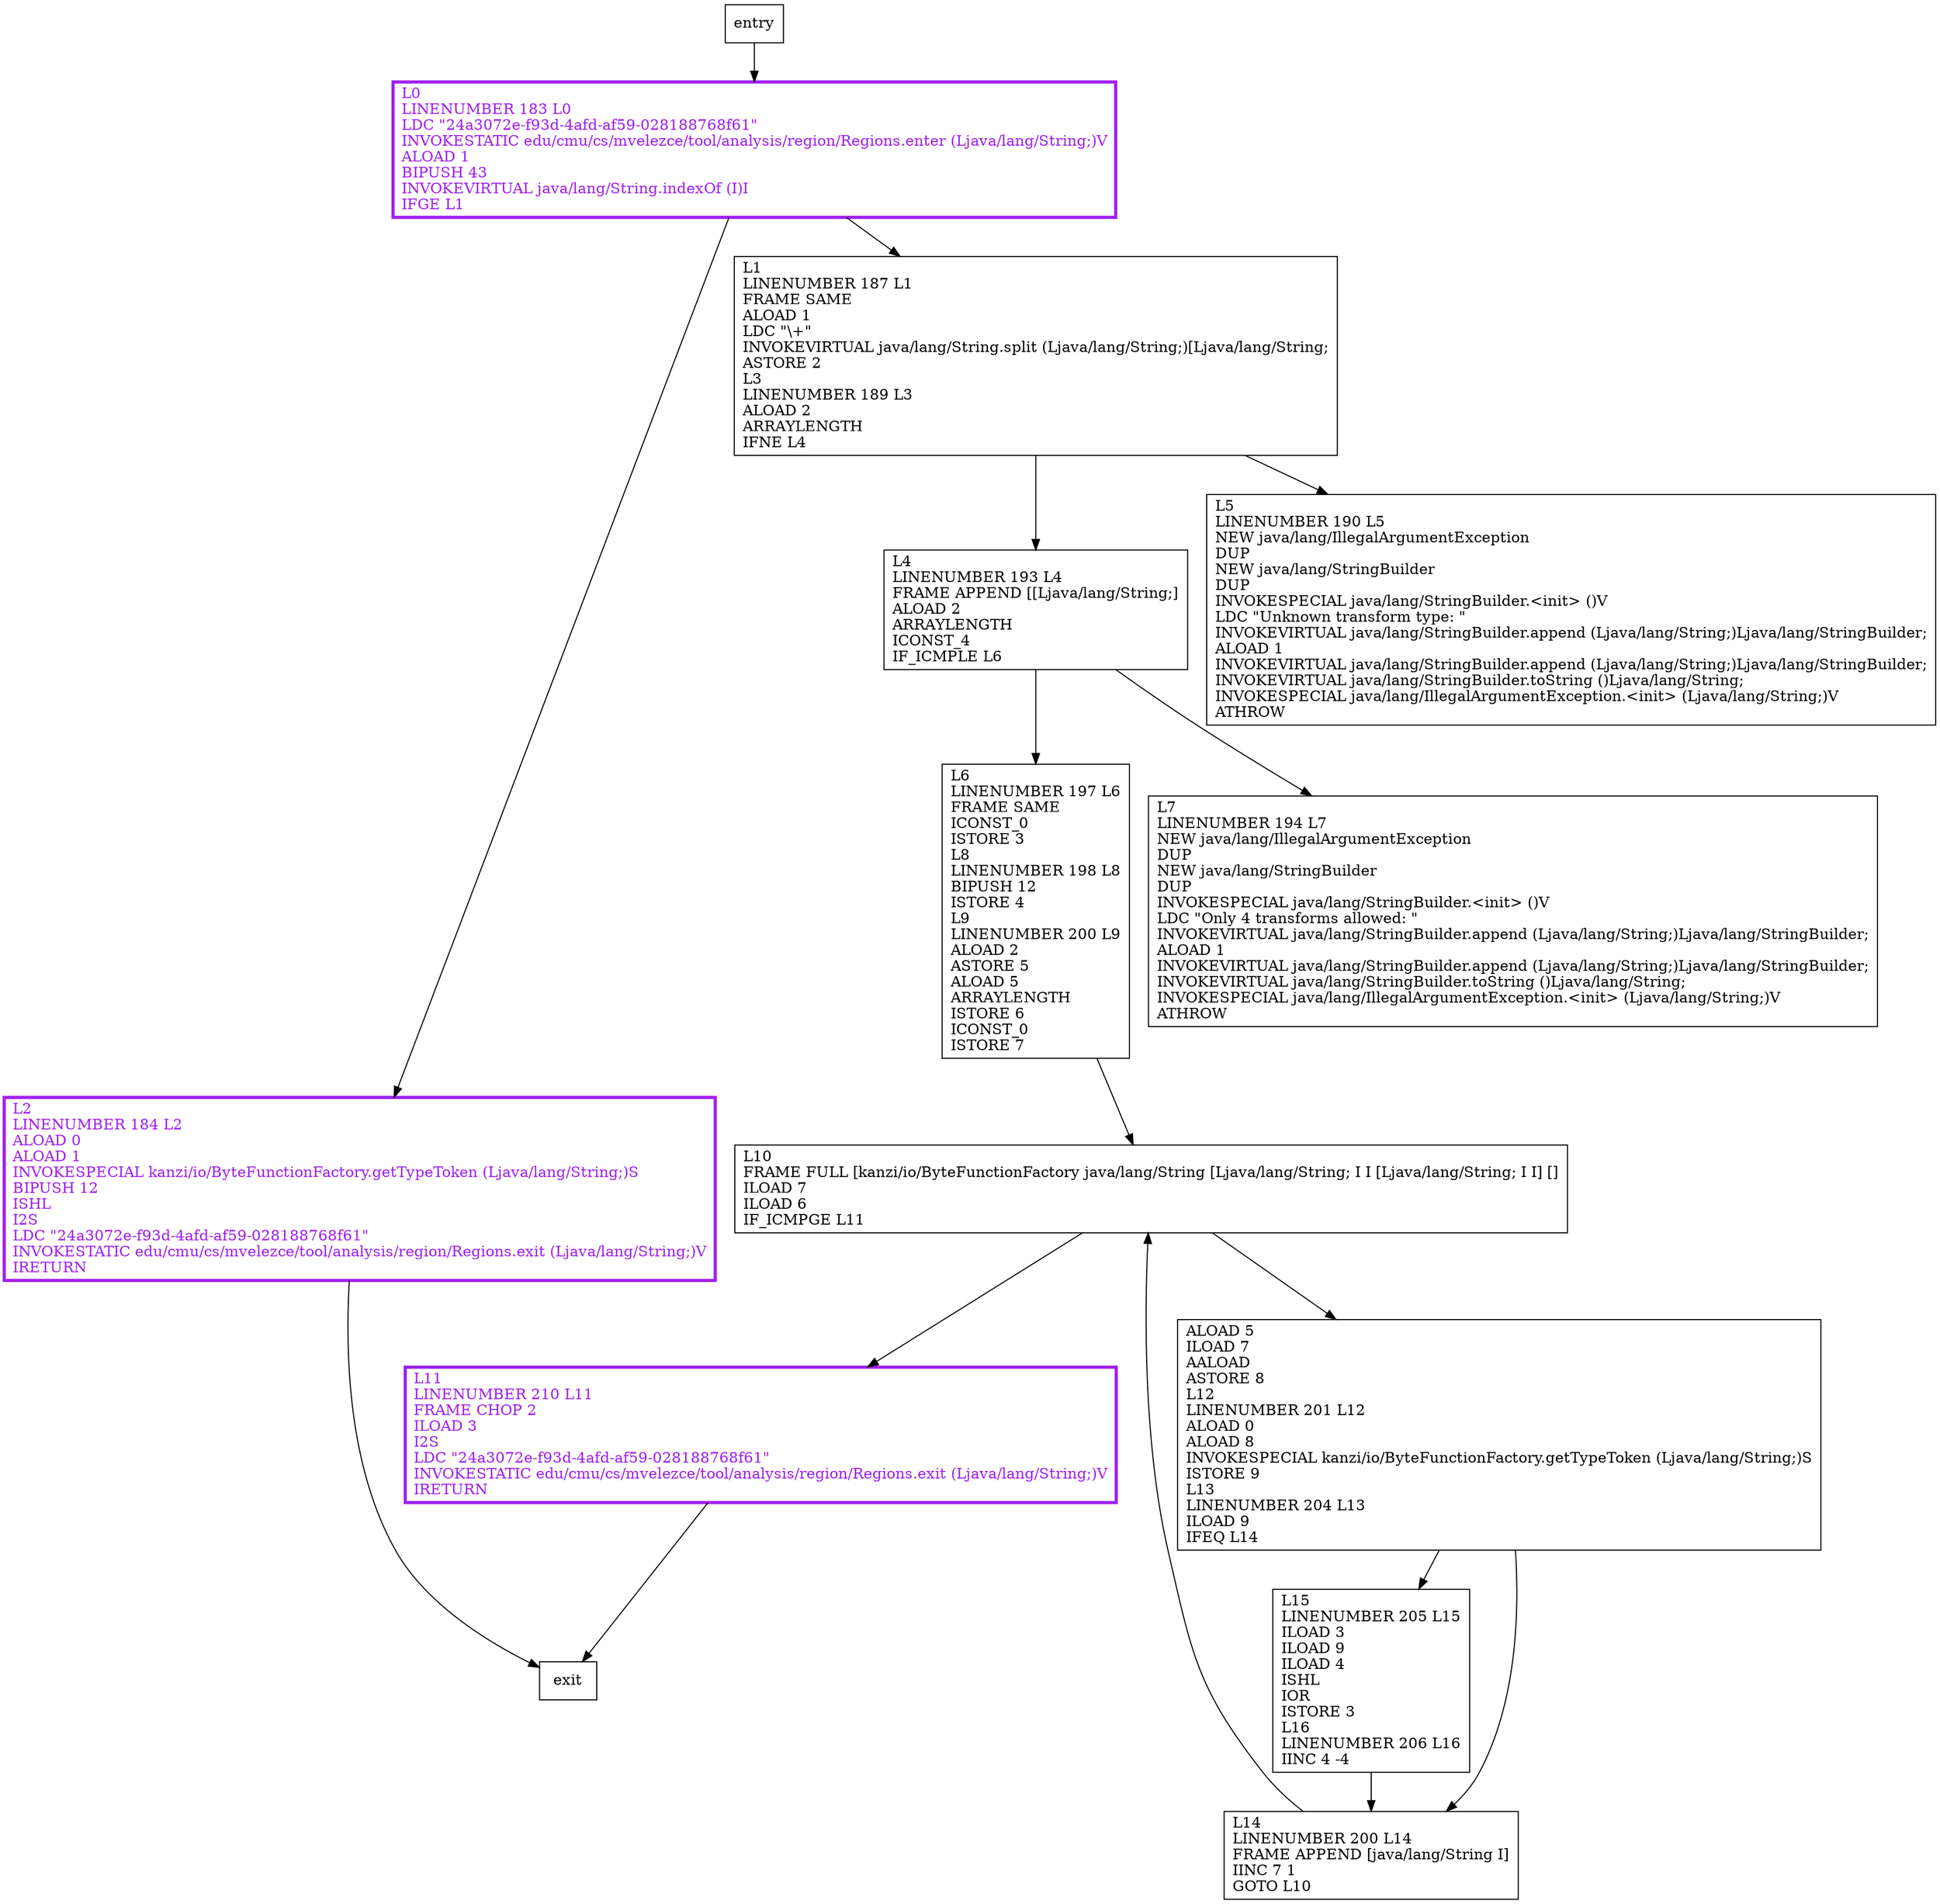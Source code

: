 digraph getType {
node [shape=record];
1392358574 [label="L11\lLINENUMBER 210 L11\lFRAME CHOP 2\lILOAD 3\lI2S\lLDC \"24a3072e-f93d-4afd-af59-028188768f61\"\lINVOKESTATIC edu/cmu/cs/mvelezce/tool/analysis/region/Regions.exit (Ljava/lang/String;)V\lIRETURN\l"];
48670997 [label="L6\lLINENUMBER 197 L6\lFRAME SAME\lICONST_0\lISTORE 3\lL8\lLINENUMBER 198 L8\lBIPUSH 12\lISTORE 4\lL9\lLINENUMBER 200 L9\lALOAD 2\lASTORE 5\lALOAD 5\lARRAYLENGTH\lISTORE 6\lICONST_0\lISTORE 7\l"];
1641001011 [label="ALOAD 5\lILOAD 7\lAALOAD\lASTORE 8\lL12\lLINENUMBER 201 L12\lALOAD 0\lALOAD 8\lINVOKESPECIAL kanzi/io/ByteFunctionFactory.getTypeToken (Ljava/lang/String;)S\lISTORE 9\lL13\lLINENUMBER 204 L13\lILOAD 9\lIFEQ L14\l"];
502646674 [label="L2\lLINENUMBER 184 L2\lALOAD 0\lALOAD 1\lINVOKESPECIAL kanzi/io/ByteFunctionFactory.getTypeToken (Ljava/lang/String;)S\lBIPUSH 12\lISHL\lI2S\lLDC \"24a3072e-f93d-4afd-af59-028188768f61\"\lINVOKESTATIC edu/cmu/cs/mvelezce/tool/analysis/region/Regions.exit (Ljava/lang/String;)V\lIRETURN\l"];
373204870 [label="L4\lLINENUMBER 193 L4\lFRAME APPEND [[Ljava/lang/String;]\lALOAD 2\lARRAYLENGTH\lICONST_4\lIF_ICMPLE L6\l"];
1824253773 [label="L5\lLINENUMBER 190 L5\lNEW java/lang/IllegalArgumentException\lDUP\lNEW java/lang/StringBuilder\lDUP\lINVOKESPECIAL java/lang/StringBuilder.\<init\> ()V\lLDC \"Unknown transform type: \"\lINVOKEVIRTUAL java/lang/StringBuilder.append (Ljava/lang/String;)Ljava/lang/StringBuilder;\lALOAD 1\lINVOKEVIRTUAL java/lang/StringBuilder.append (Ljava/lang/String;)Ljava/lang/StringBuilder;\lINVOKEVIRTUAL java/lang/StringBuilder.toString ()Ljava/lang/String;\lINVOKESPECIAL java/lang/IllegalArgumentException.\<init\> (Ljava/lang/String;)V\lATHROW\l"];
111603215 [label="L15\lLINENUMBER 205 L15\lILOAD 3\lILOAD 9\lILOAD 4\lISHL\lIOR\lISTORE 3\lL16\lLINENUMBER 206 L16\lIINC 4 -4\l"];
1456866078 [label="L14\lLINENUMBER 200 L14\lFRAME APPEND [java/lang/String I]\lIINC 7 1\lGOTO L10\l"];
2129791039 [label="L1\lLINENUMBER 187 L1\lFRAME SAME\lALOAD 1\lLDC \"\\+\"\lINVOKEVIRTUAL java/lang/String.split (Ljava/lang/String;)[Ljava/lang/String;\lASTORE 2\lL3\lLINENUMBER 189 L3\lALOAD 2\lARRAYLENGTH\lIFNE L4\l"];
832317324 [label="L7\lLINENUMBER 194 L7\lNEW java/lang/IllegalArgumentException\lDUP\lNEW java/lang/StringBuilder\lDUP\lINVOKESPECIAL java/lang/StringBuilder.\<init\> ()V\lLDC \"Only 4 transforms allowed: \"\lINVOKEVIRTUAL java/lang/StringBuilder.append (Ljava/lang/String;)Ljava/lang/StringBuilder;\lALOAD 1\lINVOKEVIRTUAL java/lang/StringBuilder.append (Ljava/lang/String;)Ljava/lang/StringBuilder;\lINVOKEVIRTUAL java/lang/StringBuilder.toString ()Ljava/lang/String;\lINVOKESPECIAL java/lang/IllegalArgumentException.\<init\> (Ljava/lang/String;)V\lATHROW\l"];
960586417 [label="L10\lFRAME FULL [kanzi/io/ByteFunctionFactory java/lang/String [Ljava/lang/String; I I [Ljava/lang/String; I I] []\lILOAD 7\lILOAD 6\lIF_ICMPGE L11\l"];
1263936801 [label="L0\lLINENUMBER 183 L0\lLDC \"24a3072e-f93d-4afd-af59-028188768f61\"\lINVOKESTATIC edu/cmu/cs/mvelezce/tool/analysis/region/Regions.enter (Ljava/lang/String;)V\lALOAD 1\lBIPUSH 43\lINVOKEVIRTUAL java/lang/String.indexOf (I)I\lIFGE L1\l"];
entry;
exit;
1392358574 -> exit;
502646674 -> exit;
373204870 -> 48670997;
373204870 -> 832317324;
111603215 -> 1456866078;
2129791039 -> 373204870;
2129791039 -> 1824253773;
1263936801 -> 502646674;
1263936801 -> 2129791039;
entry -> 1263936801;
48670997 -> 960586417;
1641001011 -> 1456866078;
1641001011 -> 111603215;
1456866078 -> 960586417;
960586417 -> 1392358574;
960586417 -> 1641001011;
1392358574[fontcolor="purple", penwidth=3, color="purple"];
502646674[fontcolor="purple", penwidth=3, color="purple"];
1263936801[fontcolor="purple", penwidth=3, color="purple"];
}
